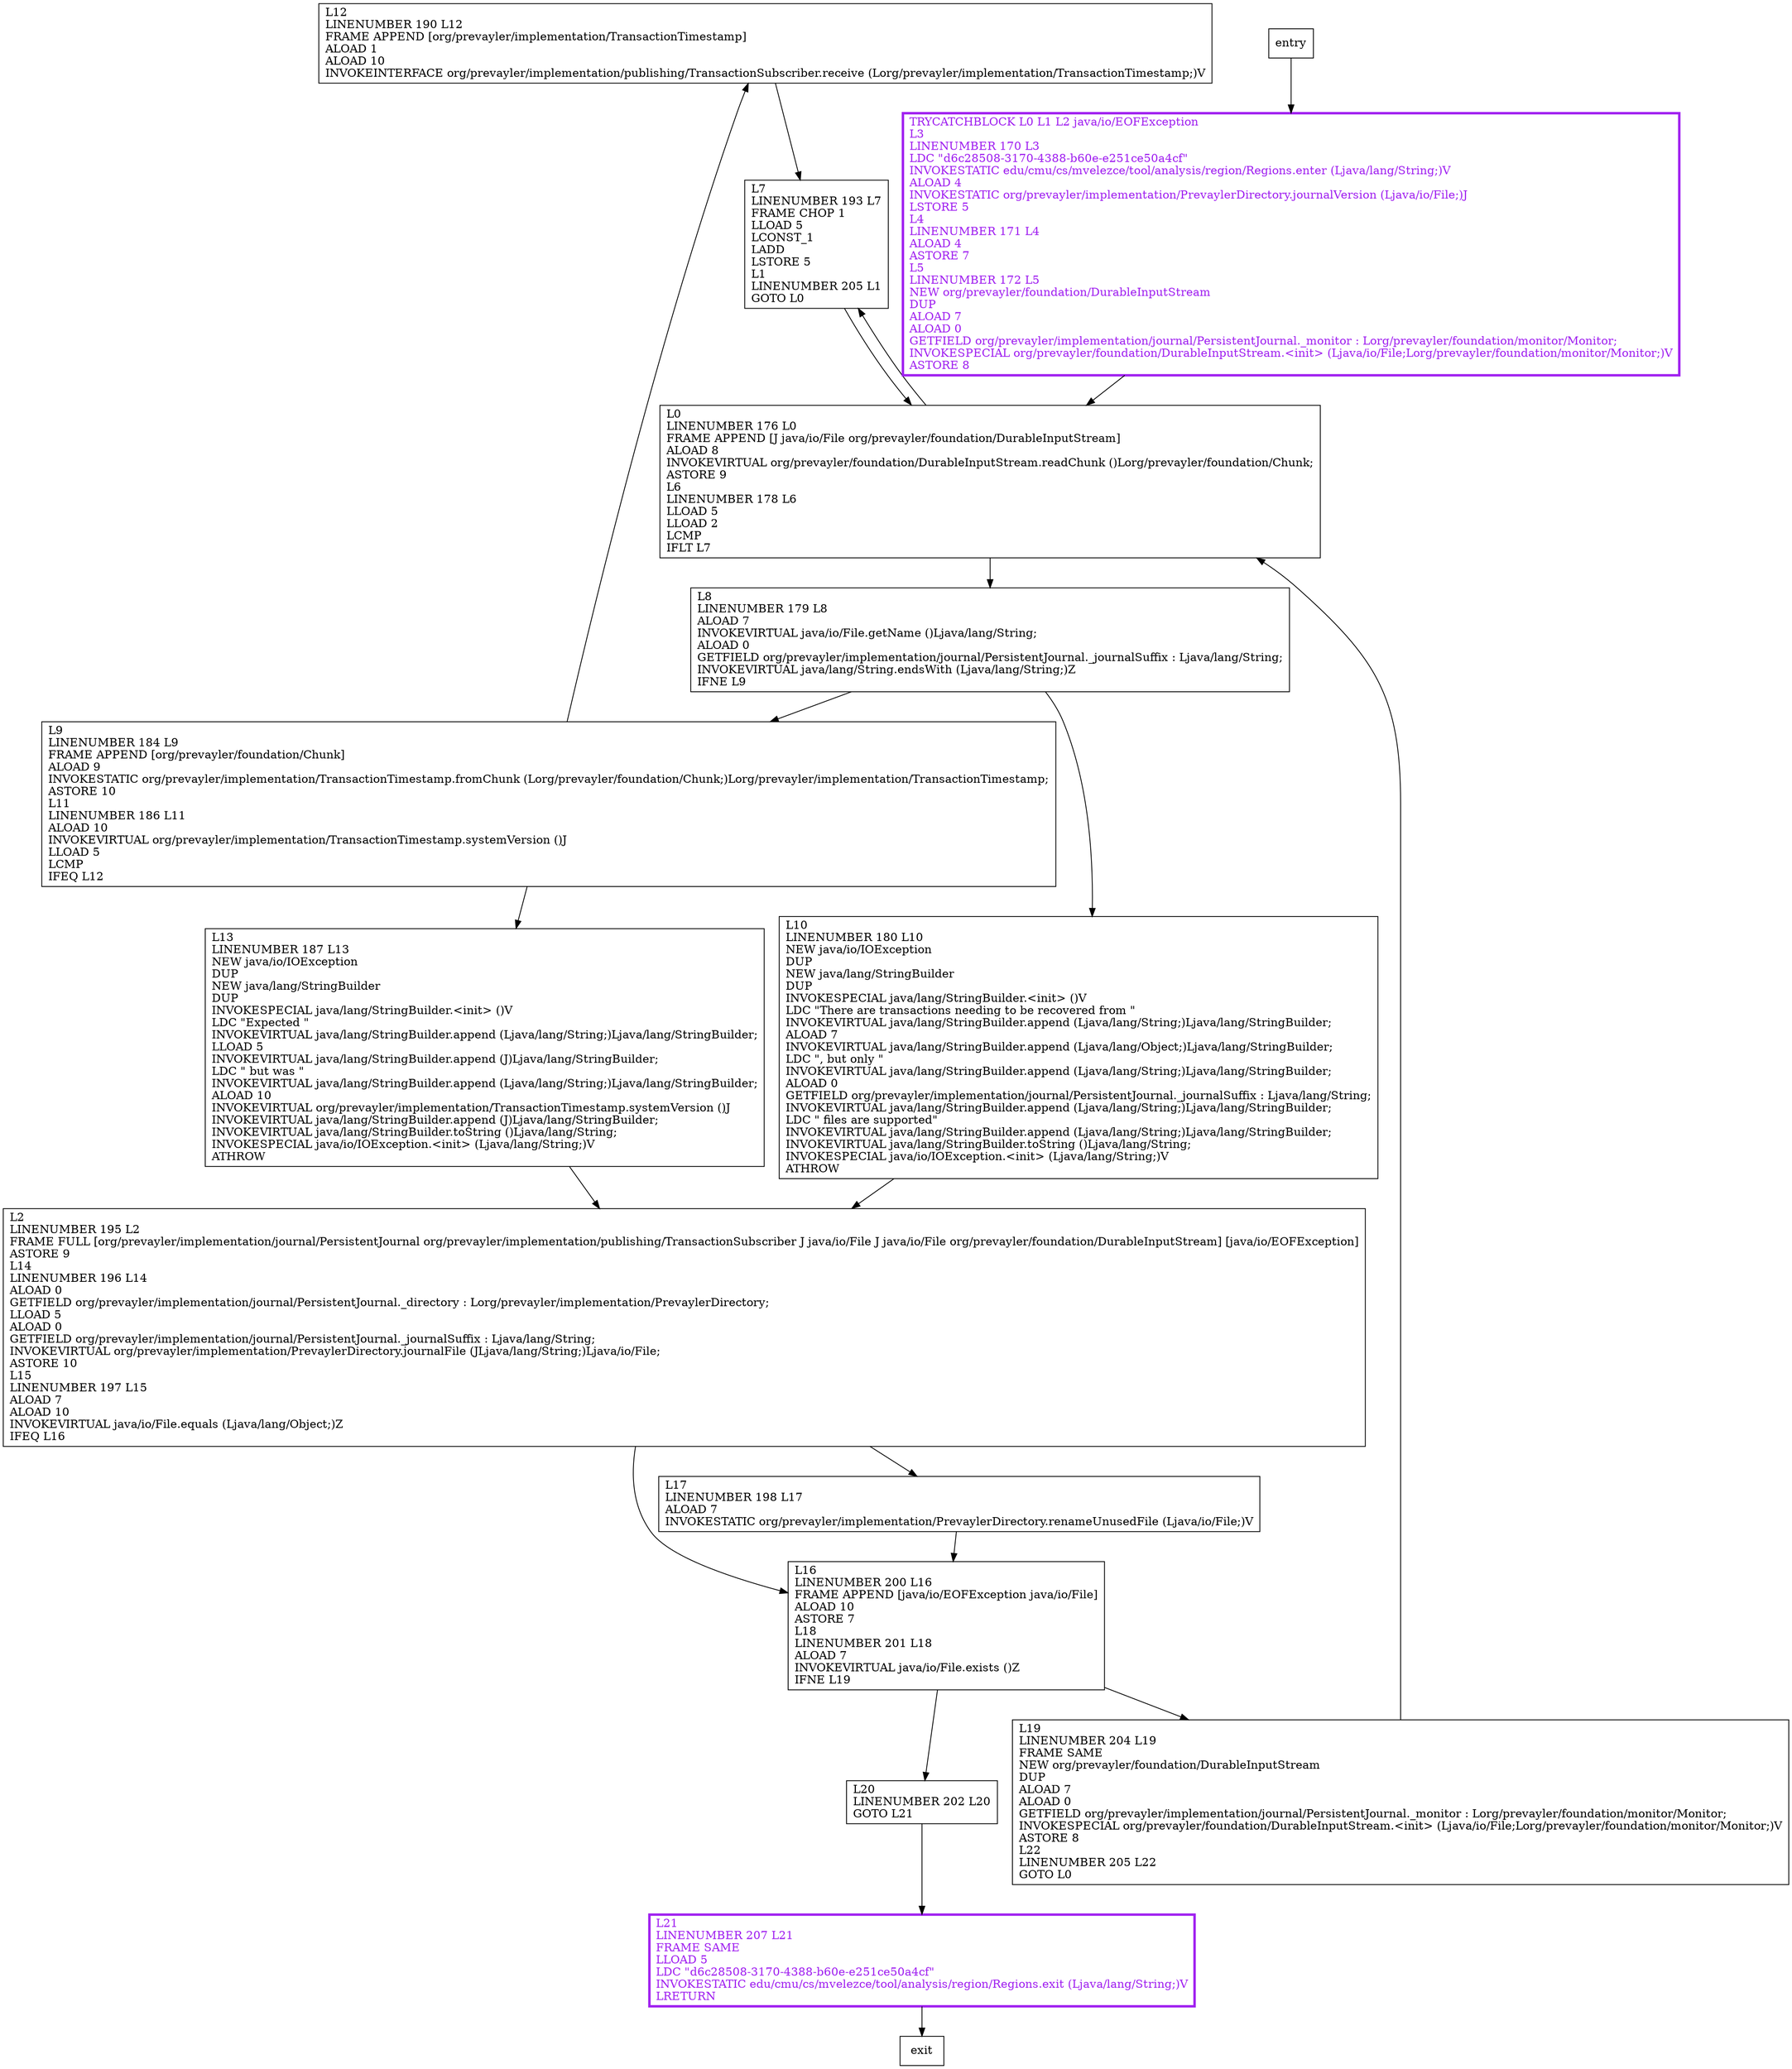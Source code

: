 digraph recoverPendingTransactions {
node [shape=record];
668723619 [label="L12\lLINENUMBER 190 L12\lFRAME APPEND [org/prevayler/implementation/TransactionTimestamp]\lALOAD 1\lALOAD 10\lINVOKEINTERFACE org/prevayler/implementation/publishing/TransactionSubscriber.receive (Lorg/prevayler/implementation/TransactionTimestamp;)V\l"];
167691171 [label="L16\lLINENUMBER 200 L16\lFRAME APPEND [java/io/EOFException java/io/File]\lALOAD 10\lASTORE 7\lL18\lLINENUMBER 201 L18\lALOAD 7\lINVOKEVIRTUAL java/io/File.exists ()Z\lIFNE L19\l"];
1297752524 [label="L21\lLINENUMBER 207 L21\lFRAME SAME\lLLOAD 5\lLDC \"d6c28508-3170-4388-b60e-e251ce50a4cf\"\lINVOKESTATIC edu/cmu/cs/mvelezce/tool/analysis/region/Regions.exit (Ljava/lang/String;)V\lLRETURN\l"];
153431634 [label="L0\lLINENUMBER 176 L0\lFRAME APPEND [J java/io/File org/prevayler/foundation/DurableInputStream]\lALOAD 8\lINVOKEVIRTUAL org/prevayler/foundation/DurableInputStream.readChunk ()Lorg/prevayler/foundation/Chunk;\lASTORE 9\lL6\lLINENUMBER 178 L6\lLLOAD 5\lLLOAD 2\lLCMP\lIFLT L7\l"];
1672292879 [label="L7\lLINENUMBER 193 L7\lFRAME CHOP 1\lLLOAD 5\lLCONST_1\lLADD\lLSTORE 5\lL1\lLINENUMBER 205 L1\lGOTO L0\l"];
1652231793 [label="TRYCATCHBLOCK L0 L1 L2 java/io/EOFException\lL3\lLINENUMBER 170 L3\lLDC \"d6c28508-3170-4388-b60e-e251ce50a4cf\"\lINVOKESTATIC edu/cmu/cs/mvelezce/tool/analysis/region/Regions.enter (Ljava/lang/String;)V\lALOAD 4\lINVOKESTATIC org/prevayler/implementation/PrevaylerDirectory.journalVersion (Ljava/io/File;)J\lLSTORE 5\lL4\lLINENUMBER 171 L4\lALOAD 4\lASTORE 7\lL5\lLINENUMBER 172 L5\lNEW org/prevayler/foundation/DurableInputStream\lDUP\lALOAD 7\lALOAD 0\lGETFIELD org/prevayler/implementation/journal/PersistentJournal._monitor : Lorg/prevayler/foundation/monitor/Monitor;\lINVOKESPECIAL org/prevayler/foundation/DurableInputStream.\<init\> (Ljava/io/File;Lorg/prevayler/foundation/monitor/Monitor;)V\lASTORE 8\l"];
305259590 [label="L19\lLINENUMBER 204 L19\lFRAME SAME\lNEW org/prevayler/foundation/DurableInputStream\lDUP\lALOAD 7\lALOAD 0\lGETFIELD org/prevayler/implementation/journal/PersistentJournal._monitor : Lorg/prevayler/foundation/monitor/Monitor;\lINVOKESPECIAL org/prevayler/foundation/DurableInputStream.\<init\> (Ljava/io/File;Lorg/prevayler/foundation/monitor/Monitor;)V\lASTORE 8\lL22\lLINENUMBER 205 L22\lGOTO L0\l"];
798170461 [label="L10\lLINENUMBER 180 L10\lNEW java/io/IOException\lDUP\lNEW java/lang/StringBuilder\lDUP\lINVOKESPECIAL java/lang/StringBuilder.\<init\> ()V\lLDC \"There are transactions needing to be recovered from \"\lINVOKEVIRTUAL java/lang/StringBuilder.append (Ljava/lang/String;)Ljava/lang/StringBuilder;\lALOAD 7\lINVOKEVIRTUAL java/lang/StringBuilder.append (Ljava/lang/Object;)Ljava/lang/StringBuilder;\lLDC \", but only \"\lINVOKEVIRTUAL java/lang/StringBuilder.append (Ljava/lang/String;)Ljava/lang/StringBuilder;\lALOAD 0\lGETFIELD org/prevayler/implementation/journal/PersistentJournal._journalSuffix : Ljava/lang/String;\lINVOKEVIRTUAL java/lang/StringBuilder.append (Ljava/lang/String;)Ljava/lang/StringBuilder;\lLDC \" files are supported\"\lINVOKEVIRTUAL java/lang/StringBuilder.append (Ljava/lang/String;)Ljava/lang/StringBuilder;\lINVOKEVIRTUAL java/lang/StringBuilder.toString ()Ljava/lang/String;\lINVOKESPECIAL java/io/IOException.\<init\> (Ljava/lang/String;)V\lATHROW\l"];
1055630631 [label="L13\lLINENUMBER 187 L13\lNEW java/io/IOException\lDUP\lNEW java/lang/StringBuilder\lDUP\lINVOKESPECIAL java/lang/StringBuilder.\<init\> ()V\lLDC \"Expected \"\lINVOKEVIRTUAL java/lang/StringBuilder.append (Ljava/lang/String;)Ljava/lang/StringBuilder;\lLLOAD 5\lINVOKEVIRTUAL java/lang/StringBuilder.append (J)Ljava/lang/StringBuilder;\lLDC \" but was \"\lINVOKEVIRTUAL java/lang/StringBuilder.append (Ljava/lang/String;)Ljava/lang/StringBuilder;\lALOAD 10\lINVOKEVIRTUAL org/prevayler/implementation/TransactionTimestamp.systemVersion ()J\lINVOKEVIRTUAL java/lang/StringBuilder.append (J)Ljava/lang/StringBuilder;\lINVOKEVIRTUAL java/lang/StringBuilder.toString ()Ljava/lang/String;\lINVOKESPECIAL java/io/IOException.\<init\> (Ljava/lang/String;)V\lATHROW\l"];
1905309134 [label="L17\lLINENUMBER 198 L17\lALOAD 7\lINVOKESTATIC org/prevayler/implementation/PrevaylerDirectory.renameUnusedFile (Ljava/io/File;)V\l"];
851841004 [label="L20\lLINENUMBER 202 L20\lGOTO L21\l"];
721762074 [label="L8\lLINENUMBER 179 L8\lALOAD 7\lINVOKEVIRTUAL java/io/File.getName ()Ljava/lang/String;\lALOAD 0\lGETFIELD org/prevayler/implementation/journal/PersistentJournal._journalSuffix : Ljava/lang/String;\lINVOKEVIRTUAL java/lang/String.endsWith (Ljava/lang/String;)Z\lIFNE L9\l"];
627357682 [label="L2\lLINENUMBER 195 L2\lFRAME FULL [org/prevayler/implementation/journal/PersistentJournal org/prevayler/implementation/publishing/TransactionSubscriber J java/io/File J java/io/File org/prevayler/foundation/DurableInputStream] [java/io/EOFException]\lASTORE 9\lL14\lLINENUMBER 196 L14\lALOAD 0\lGETFIELD org/prevayler/implementation/journal/PersistentJournal._directory : Lorg/prevayler/implementation/PrevaylerDirectory;\lLLOAD 5\lALOAD 0\lGETFIELD org/prevayler/implementation/journal/PersistentJournal._journalSuffix : Ljava/lang/String;\lINVOKEVIRTUAL org/prevayler/implementation/PrevaylerDirectory.journalFile (JLjava/lang/String;)Ljava/io/File;\lASTORE 10\lL15\lLINENUMBER 197 L15\lALOAD 7\lALOAD 10\lINVOKEVIRTUAL java/io/File.equals (Ljava/lang/Object;)Z\lIFEQ L16\l"];
362909982 [label="L9\lLINENUMBER 184 L9\lFRAME APPEND [org/prevayler/foundation/Chunk]\lALOAD 9\lINVOKESTATIC org/prevayler/implementation/TransactionTimestamp.fromChunk (Lorg/prevayler/foundation/Chunk;)Lorg/prevayler/implementation/TransactionTimestamp;\lASTORE 10\lL11\lLINENUMBER 186 L11\lALOAD 10\lINVOKEVIRTUAL org/prevayler/implementation/TransactionTimestamp.systemVersion ()J\lLLOAD 5\lLCMP\lIFEQ L12\l"];
entry;
exit;
668723619 -> 1672292879;
167691171 -> 305259590;
167691171 -> 851841004;
1297752524 -> exit;
153431634 -> 721762074;
153431634 -> 1672292879;
1672292879 -> 153431634;
1652231793 -> 153431634;
entry -> 1652231793;
305259590 -> 153431634;
798170461 -> 627357682;
1055630631 -> 627357682;
1905309134 -> 167691171;
851841004 -> 1297752524;
721762074 -> 798170461;
721762074 -> 362909982;
627357682 -> 167691171;
627357682 -> 1905309134;
362909982 -> 668723619;
362909982 -> 1055630631;
1297752524[fontcolor="purple", penwidth=3, color="purple"];
1652231793[fontcolor="purple", penwidth=3, color="purple"];
}
